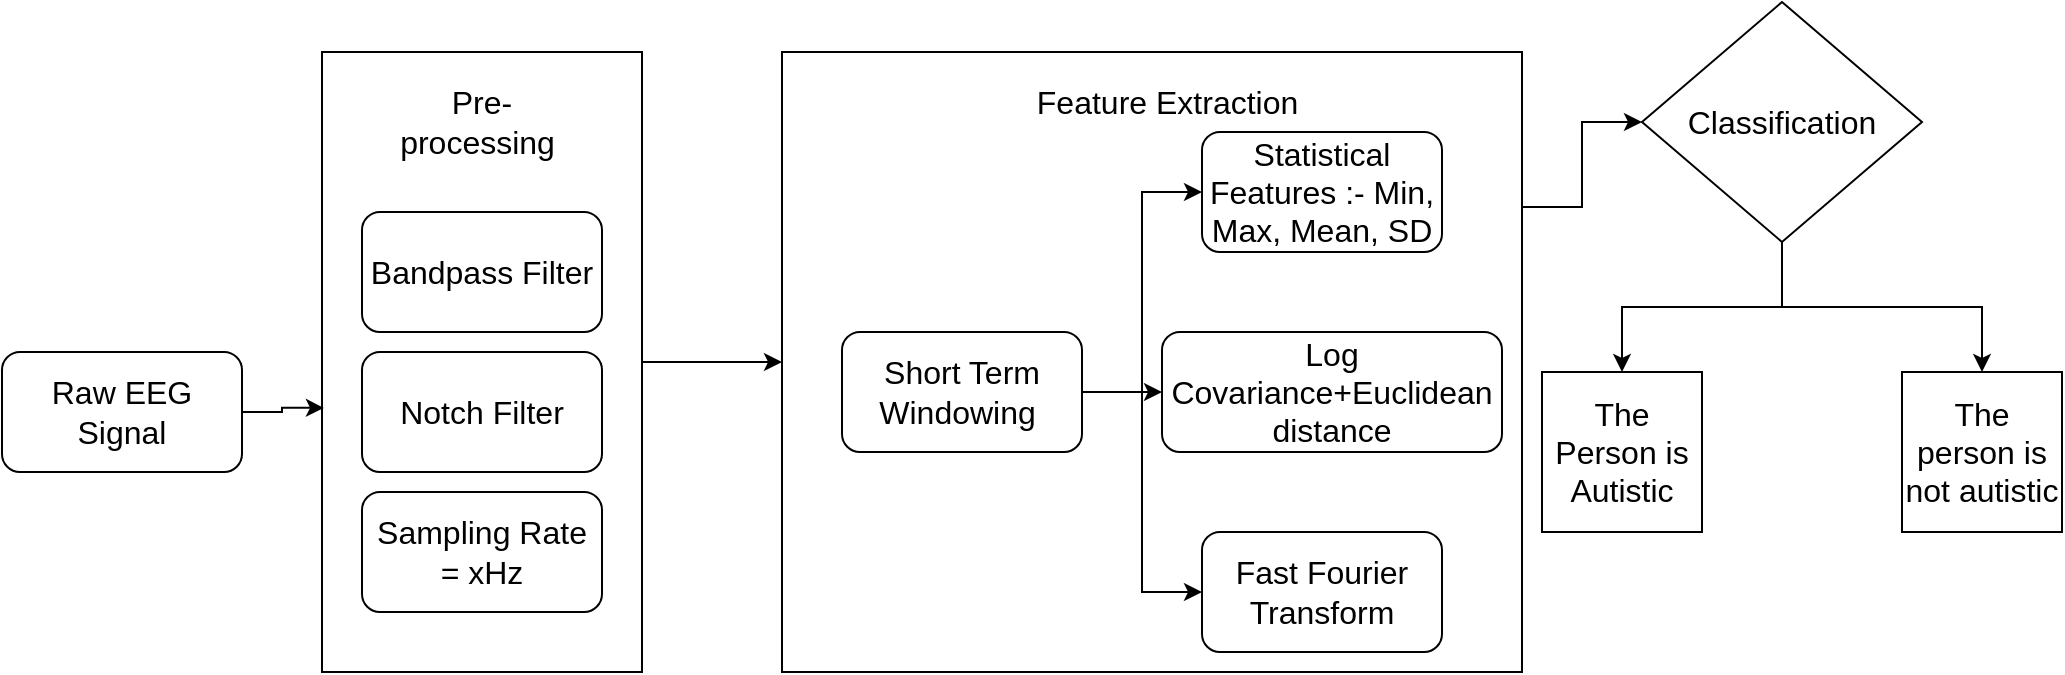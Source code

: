 <mxfile version="20.7.4" type="device"><diagram id="e3APOAMYIcF3_hNTqCM2" name="Page-1"><mxGraphModel dx="472" dy="835" grid="1" gridSize="10" guides="1" tooltips="1" connect="1" arrows="1" fold="1" page="1" pageScale="1" pageWidth="850" pageHeight="1100" math="0" shadow="0"><root><mxCell id="0"/><mxCell id="1" parent="0"/><mxCell id="YKjJBkBG4-BRpgwca4-C-4" style="edgeStyle=orthogonalEdgeStyle;rounded=0;orthogonalLoop=1;jettySize=auto;html=1;exitX=1;exitY=0.5;exitDx=0;exitDy=0;entryX=0.006;entryY=0.574;entryDx=0;entryDy=0;entryPerimeter=0;" edge="1" parent="1" source="MmSQJibGGHzOy6gy0MTm-1" target="MmSQJibGGHzOy6gy0MTm-6"><mxGeometry relative="1" as="geometry"/></mxCell><mxCell id="MmSQJibGGHzOy6gy0MTm-1" value="&lt;font style=&quot;font-size: 16px;&quot;&gt;Raw EEG Signal&lt;/font&gt;" style="rounded=1;whiteSpace=wrap;html=1;" parent="1" vertex="1"><mxGeometry x="160" y="260" width="120" height="60" as="geometry"/></mxCell><mxCell id="MmSQJibGGHzOy6gy0MTm-2" value="&lt;font style=&quot;font-size: 16px;&quot;&gt;Sampling Rate = xHz&lt;/font&gt;" style="rounded=1;whiteSpace=wrap;html=1;" parent="1" vertex="1"><mxGeometry x="340" y="330" width="120" height="60" as="geometry"/></mxCell><mxCell id="MmSQJibGGHzOy6gy0MTm-3" value="&lt;font style=&quot;font-size: 16px;&quot;&gt;Notch Filter&lt;/font&gt;" style="rounded=1;whiteSpace=wrap;html=1;" parent="1" vertex="1"><mxGeometry x="340" y="260" width="120" height="60" as="geometry"/></mxCell><mxCell id="MmSQJibGGHzOy6gy0MTm-4" value="&lt;font style=&quot;font-size: 16px;&quot;&gt;Bandpass Filter&lt;/font&gt;" style="rounded=1;whiteSpace=wrap;html=1;" parent="1" vertex="1"><mxGeometry x="340" y="190" width="120" height="60" as="geometry"/></mxCell><mxCell id="YKjJBkBG4-BRpgwca4-C-3" style="edgeStyle=orthogonalEdgeStyle;rounded=0;orthogonalLoop=1;jettySize=auto;html=1;exitX=1;exitY=0.5;exitDx=0;exitDy=0;entryX=0;entryY=0.5;entryDx=0;entryDy=0;" edge="1" parent="1" source="MmSQJibGGHzOy6gy0MTm-6" target="MmSQJibGGHzOy6gy0MTm-15"><mxGeometry relative="1" as="geometry"/></mxCell><mxCell id="MmSQJibGGHzOy6gy0MTm-6" value="" style="rounded=0;whiteSpace=wrap;html=1;glass=0;fontSize=16;fillColor=none;" parent="1" vertex="1"><mxGeometry x="320" y="110" width="160" height="310" as="geometry"/></mxCell><mxCell id="MmSQJibGGHzOy6gy0MTm-7" value="Pre-processing&amp;nbsp;" style="text;html=1;strokeColor=none;fillColor=none;align=center;verticalAlign=middle;whiteSpace=wrap;rounded=0;glass=0;fontSize=16;" parent="1" vertex="1"><mxGeometry x="350" y="130" width="100" height="30" as="geometry"/></mxCell><mxCell id="MmSQJibGGHzOy6gy0MTm-22" style="edgeStyle=orthogonalEdgeStyle;rounded=0;orthogonalLoop=1;jettySize=auto;html=1;exitX=1;exitY=0.25;exitDx=0;exitDy=0;entryX=0;entryY=0.5;entryDx=0;entryDy=0;fontSize=16;" parent="1" source="MmSQJibGGHzOy6gy0MTm-15" target="MmSQJibGGHzOy6gy0MTm-21" edge="1"><mxGeometry relative="1" as="geometry"/></mxCell><mxCell id="MmSQJibGGHzOy6gy0MTm-15" value="" style="rounded=0;whiteSpace=wrap;html=1;glass=0;fontSize=16;fillColor=none;" parent="1" vertex="1"><mxGeometry x="550" y="110" width="370" height="310" as="geometry"/></mxCell><mxCell id="MmSQJibGGHzOy6gy0MTm-8" value="&lt;font style=&quot;font-size: 16px;&quot;&gt;Fast Fourier Transform&lt;/font&gt;" style="rounded=1;whiteSpace=wrap;html=1;" parent="1" vertex="1"><mxGeometry x="760" y="350" width="120" height="60" as="geometry"/></mxCell><mxCell id="MmSQJibGGHzOy6gy0MTm-9" value="&lt;font style=&quot;font-size: 16px;&quot;&gt;Log Covariance+Euclidean distance&lt;/font&gt;" style="rounded=1;whiteSpace=wrap;html=1;" parent="1" vertex="1"><mxGeometry x="740" y="250" width="170" height="60" as="geometry"/></mxCell><mxCell id="MmSQJibGGHzOy6gy0MTm-10" value="&lt;font style=&quot;font-size: 16px;&quot;&gt;Statistical Features :- Min, Max, Mean, SD&lt;/font&gt;" style="rounded=1;whiteSpace=wrap;html=1;" parent="1" vertex="1"><mxGeometry x="760" y="150" width="120" height="60" as="geometry"/></mxCell><mxCell id="MmSQJibGGHzOy6gy0MTm-12" value="Feature Extraction&amp;nbsp;" style="text;html=1;strokeColor=none;fillColor=none;align=center;verticalAlign=middle;whiteSpace=wrap;rounded=0;glass=0;fontSize=16;" parent="1" vertex="1"><mxGeometry x="580" y="120" width="330" height="30" as="geometry"/></mxCell><mxCell id="MmSQJibGGHzOy6gy0MTm-16" style="edgeStyle=orthogonalEdgeStyle;rounded=0;orthogonalLoop=1;jettySize=auto;html=1;entryX=0;entryY=0.5;entryDx=0;entryDy=0;fontSize=16;" parent="1" source="MmSQJibGGHzOy6gy0MTm-14" target="MmSQJibGGHzOy6gy0MTm-10" edge="1"><mxGeometry relative="1" as="geometry"/></mxCell><mxCell id="MmSQJibGGHzOy6gy0MTm-17" style="edgeStyle=orthogonalEdgeStyle;rounded=0;orthogonalLoop=1;jettySize=auto;html=1;exitX=1;exitY=0.5;exitDx=0;exitDy=0;entryX=0;entryY=0.5;entryDx=0;entryDy=0;fontSize=16;" parent="1" source="MmSQJibGGHzOy6gy0MTm-14" target="MmSQJibGGHzOy6gy0MTm-9" edge="1"><mxGeometry relative="1" as="geometry"/></mxCell><mxCell id="MmSQJibGGHzOy6gy0MTm-20" style="edgeStyle=orthogonalEdgeStyle;rounded=0;orthogonalLoop=1;jettySize=auto;html=1;exitX=1;exitY=0.5;exitDx=0;exitDy=0;entryX=0;entryY=0.5;entryDx=0;entryDy=0;fontSize=16;" parent="1" source="MmSQJibGGHzOy6gy0MTm-14" target="MmSQJibGGHzOy6gy0MTm-8" edge="1"><mxGeometry relative="1" as="geometry"/></mxCell><mxCell id="MmSQJibGGHzOy6gy0MTm-14" value="&lt;font style=&quot;font-size: 16px;&quot;&gt;Short Term Windowing&amp;nbsp;&lt;/font&gt;" style="rounded=1;whiteSpace=wrap;html=1;" parent="1" vertex="1"><mxGeometry x="580" y="250" width="120" height="60" as="geometry"/></mxCell><mxCell id="YKjJBkBG4-BRpgwca4-C-1" style="edgeStyle=orthogonalEdgeStyle;rounded=0;orthogonalLoop=1;jettySize=auto;html=1;exitX=0.5;exitY=1;exitDx=0;exitDy=0;" edge="1" parent="1" source="MmSQJibGGHzOy6gy0MTm-21" target="MmSQJibGGHzOy6gy0MTm-23"><mxGeometry relative="1" as="geometry"/></mxCell><mxCell id="YKjJBkBG4-BRpgwca4-C-2" style="edgeStyle=orthogonalEdgeStyle;rounded=0;orthogonalLoop=1;jettySize=auto;html=1;exitX=0.5;exitY=1;exitDx=0;exitDy=0;" edge="1" parent="1" source="MmSQJibGGHzOy6gy0MTm-21" target="MmSQJibGGHzOy6gy0MTm-24"><mxGeometry relative="1" as="geometry"/></mxCell><mxCell id="MmSQJibGGHzOy6gy0MTm-21" value="Classification" style="rhombus;whiteSpace=wrap;html=1;glass=0;fontSize=16;fillColor=none;" parent="1" vertex="1"><mxGeometry x="980" y="85" width="140" height="120" as="geometry"/></mxCell><mxCell id="MmSQJibGGHzOy6gy0MTm-23" value="The Person is Autistic" style="whiteSpace=wrap;html=1;aspect=fixed;glass=0;fontSize=16;fillColor=none;" parent="1" vertex="1"><mxGeometry x="930" y="270" width="80" height="80" as="geometry"/></mxCell><mxCell id="MmSQJibGGHzOy6gy0MTm-24" value="The person is not autistic" style="whiteSpace=wrap;html=1;aspect=fixed;glass=0;fontSize=16;fillColor=none;" parent="1" vertex="1"><mxGeometry x="1110" y="270" width="80" height="80" as="geometry"/></mxCell></root></mxGraphModel></diagram></mxfile>